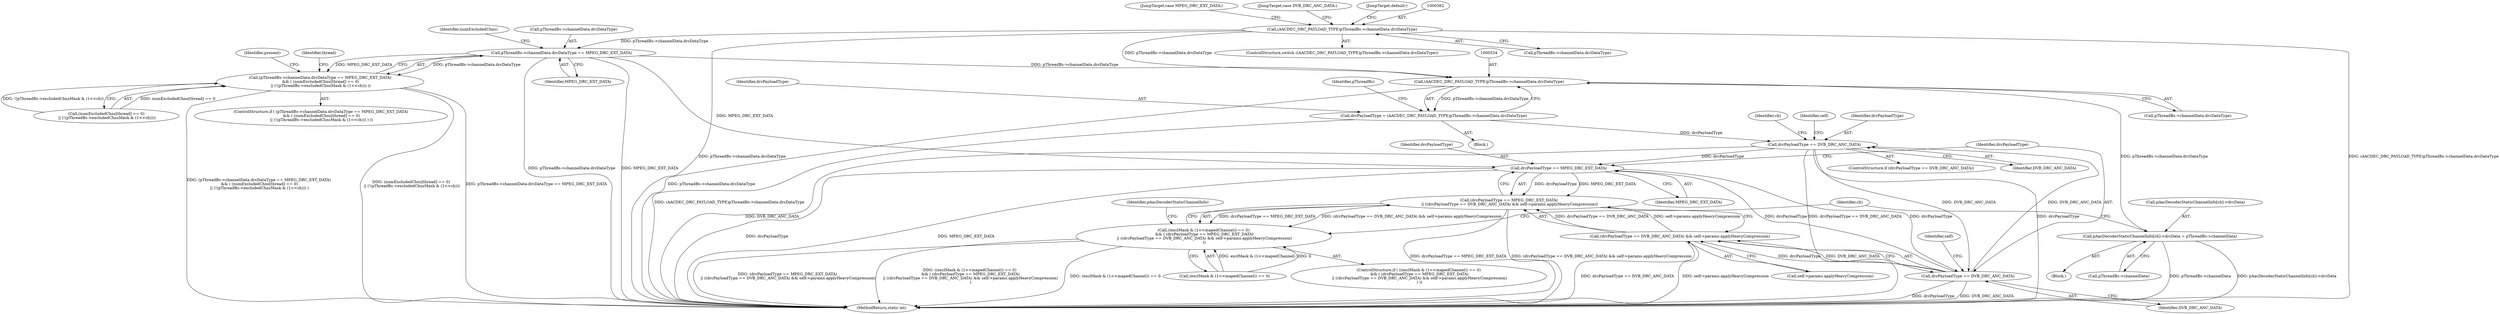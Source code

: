 digraph "0_Android_5d4405f601fa11a8955fd7611532c982420e4206@API" {
"1000476" [label="(Call,pThreadBs->channelData.drcDataType == MPEG_DRC_EXT_DATA)"];
"1000361" [label="(Call,(AACDEC_DRC_PAYLOAD_TYPE)pThreadBs->channelData.drcDataType)"];
"1000475" [label="(Call,(pThreadBs->channelData.drcDataType == MPEG_DRC_EXT_DATA)\n && ( (numExcludedChns[thread] == 0)\n || (!(pThreadBs->excludedChnsMask & (1<<ch))) ))"];
"1000533" [label="(Call,(AACDEC_DRC_PAYLOAD_TYPE)pThreadBs->channelData.drcDataType)"];
"1000531" [label="(Call,drcPayloadType = (AACDEC_DRC_PAYLOAD_TYPE)pThreadBs->channelData.drcDataType)"];
"1000566" [label="(Call,drcPayloadType == DVB_DRC_ANC_DATA)"];
"1000603" [label="(Call,drcPayloadType == MPEG_DRC_EXT_DATA)"];
"1000602" [label="(Call,(drcPayloadType == MPEG_DRC_EXT_DATA)\n || ((drcPayloadType == DVB_DRC_ANC_DATA) && self->params.applyHeavyCompression))"];
"1000594" [label="(Call,((exclMask & (1<<mapedChannel)) == 0)\n && ( (drcPayloadType == MPEG_DRC_EXT_DATA)\n || ((drcPayloadType == DVB_DRC_ANC_DATA) && self->params.applyHeavyCompression)\n ))"];
"1000607" [label="(Call,drcPayloadType == DVB_DRC_ANC_DATA)"];
"1000606" [label="(Call,(drcPayloadType == DVB_DRC_ANC_DATA) && self->params.applyHeavyCompression)"];
"1000616" [label="(Call,pAacDecoderStaticChannelInfo[ch]->drcData = pThreadBs->channelData)"];
"1000371" [label="(JumpTarget,case MPEG_DRC_EXT_DATA:)"];
"1000372" [label="(JumpTarget,case DVB_DRC_ANC_DATA:)"];
"1000579" [label="(Identifier,ch)"];
"1000616" [label="(Call,pAacDecoderStaticChannelInfo[ch]->drcData = pThreadBs->channelData)"];
"1000609" [label="(Identifier,DVB_DRC_ANC_DATA)"];
"1000369" [label="(JumpTarget,default:)"];
"1000533" [label="(Call,(AACDEC_DRC_PAYLOAD_TYPE)pThreadBs->channelData.drcDataType)"];
"1000615" [label="(Block,)"];
"1000499" [label="(Identifier,present)"];
"1000486" [label="(Identifier,numExcludedChns)"];
"1000603" [label="(Call,drcPayloadType == MPEG_DRC_EXT_DATA)"];
"1000565" [label="(ControlStructure,if (drcPayloadType == DVB_DRC_ANC_DATA))"];
"1000466" [label="(Identifier,thread)"];
"1000617" [label="(Call,pAacDecoderStaticChannelInfo[ch]->drcData)"];
"1000361" [label="(Call,(AACDEC_DRC_PAYLOAD_TYPE)pThreadBs->channelData.drcDataType)"];
"1000605" [label="(Identifier,MPEG_DRC_EXT_DATA)"];
"1000610" [label="(Call,self->params.applyHeavyCompression)"];
"1000475" [label="(Call,(pThreadBs->channelData.drcDataType == MPEG_DRC_EXT_DATA)\n && ( (numExcludedChns[thread] == 0)\n || (!(pThreadBs->excludedChnsMask & (1<<ch))) ))"];
"1000593" [label="(ControlStructure,if ( ((exclMask & (1<<mapedChannel)) == 0)\n && ( (drcPayloadType == MPEG_DRC_EXT_DATA)\n || ((drcPayloadType == DVB_DRC_ANC_DATA) && self->params.applyHeavyCompression)\n ) ))"];
"1000604" [label="(Identifier,drcPayloadType)"];
"1000612" [label="(Identifier,self)"];
"1000483" [label="(Call,(numExcludedChns[thread] == 0)\n || (!(pThreadBs->excludedChnsMask & (1<<ch))))"];
"1000360" [label="(ControlStructure,switch ((AACDEC_DRC_PAYLOAD_TYPE)pThreadBs->channelData.drcDataType))"];
"1000477" [label="(Call,pThreadBs->channelData.drcDataType)"];
"1000622" [label="(Call,pThreadBs->channelData)"];
"1000476" [label="(Call,pThreadBs->channelData.drcDataType == MPEG_DRC_EXT_DATA)"];
"1000544" [label="(Identifier,pThreadBs)"];
"1000517" [label="(Block,)"];
"1000595" [label="(Call,(exclMask & (1<<mapedChannel)) == 0)"];
"1000607" [label="(Call,drcPayloadType == DVB_DRC_ANC_DATA)"];
"1000535" [label="(Call,pThreadBs->channelData.drcDataType)"];
"1000602" [label="(Call,(drcPayloadType == MPEG_DRC_EXT_DATA)\n || ((drcPayloadType == DVB_DRC_ANC_DATA) && self->params.applyHeavyCompression))"];
"1000594" [label="(Call,((exclMask & (1<<mapedChannel)) == 0)\n && ( (drcPayloadType == MPEG_DRC_EXT_DATA)\n || ((drcPayloadType == DVB_DRC_ANC_DATA) && self->params.applyHeavyCompression)\n ))"];
"1000568" [label="(Identifier,DVB_DRC_ANC_DATA)"];
"1000566" [label="(Call,drcPayloadType == DVB_DRC_ANC_DATA)"];
"1000608" [label="(Identifier,drcPayloadType)"];
"1000363" [label="(Call,pThreadBs->channelData.drcDataType)"];
"1000572" [label="(Identifier,self)"];
"1000619" [label="(Identifier,pAacDecoderStaticChannelInfo)"];
"1000606" [label="(Call,(drcPayloadType == DVB_DRC_ANC_DATA) && self->params.applyHeavyCompression)"];
"1000567" [label="(Identifier,drcPayloadType)"];
"1000482" [label="(Identifier,MPEG_DRC_EXT_DATA)"];
"1000585" [label="(Identifier,ch)"];
"1000474" [label="(ControlStructure,if ( (pThreadBs->channelData.drcDataType == MPEG_DRC_EXT_DATA)\n && ( (numExcludedChns[thread] == 0)\n || (!(pThreadBs->excludedChnsMask & (1<<ch))) ) ))"];
"1000660" [label="(MethodReturn,static int)"];
"1000532" [label="(Identifier,drcPayloadType)"];
"1000531" [label="(Call,drcPayloadType = (AACDEC_DRC_PAYLOAD_TYPE)pThreadBs->channelData.drcDataType)"];
"1000476" -> "1000475"  [label="AST: "];
"1000476" -> "1000482"  [label="CFG: "];
"1000477" -> "1000476"  [label="AST: "];
"1000482" -> "1000476"  [label="AST: "];
"1000486" -> "1000476"  [label="CFG: "];
"1000475" -> "1000476"  [label="CFG: "];
"1000476" -> "1000660"  [label="DDG: pThreadBs->channelData.drcDataType"];
"1000476" -> "1000660"  [label="DDG: MPEG_DRC_EXT_DATA"];
"1000476" -> "1000475"  [label="DDG: pThreadBs->channelData.drcDataType"];
"1000476" -> "1000475"  [label="DDG: MPEG_DRC_EXT_DATA"];
"1000361" -> "1000476"  [label="DDG: pThreadBs->channelData.drcDataType"];
"1000476" -> "1000533"  [label="DDG: pThreadBs->channelData.drcDataType"];
"1000476" -> "1000603"  [label="DDG: MPEG_DRC_EXT_DATA"];
"1000361" -> "1000360"  [label="AST: "];
"1000361" -> "1000363"  [label="CFG: "];
"1000362" -> "1000361"  [label="AST: "];
"1000363" -> "1000361"  [label="AST: "];
"1000369" -> "1000361"  [label="CFG: "];
"1000371" -> "1000361"  [label="CFG: "];
"1000372" -> "1000361"  [label="CFG: "];
"1000361" -> "1000660"  [label="DDG: (AACDEC_DRC_PAYLOAD_TYPE)pThreadBs->channelData.drcDataType"];
"1000361" -> "1000660"  [label="DDG: pThreadBs->channelData.drcDataType"];
"1000361" -> "1000533"  [label="DDG: pThreadBs->channelData.drcDataType"];
"1000475" -> "1000474"  [label="AST: "];
"1000475" -> "1000483"  [label="CFG: "];
"1000483" -> "1000475"  [label="AST: "];
"1000499" -> "1000475"  [label="CFG: "];
"1000466" -> "1000475"  [label="CFG: "];
"1000475" -> "1000660"  [label="DDG: (numExcludedChns[thread] == 0)\n || (!(pThreadBs->excludedChnsMask & (1<<ch)))"];
"1000475" -> "1000660"  [label="DDG: pThreadBs->channelData.drcDataType == MPEG_DRC_EXT_DATA"];
"1000475" -> "1000660"  [label="DDG: (pThreadBs->channelData.drcDataType == MPEG_DRC_EXT_DATA)\n && ( (numExcludedChns[thread] == 0)\n || (!(pThreadBs->excludedChnsMask & (1<<ch))) )"];
"1000483" -> "1000475"  [label="DDG: numExcludedChns[thread] == 0"];
"1000483" -> "1000475"  [label="DDG: !(pThreadBs->excludedChnsMask & (1<<ch))"];
"1000533" -> "1000531"  [label="AST: "];
"1000533" -> "1000535"  [label="CFG: "];
"1000534" -> "1000533"  [label="AST: "];
"1000535" -> "1000533"  [label="AST: "];
"1000531" -> "1000533"  [label="CFG: "];
"1000533" -> "1000660"  [label="DDG: pThreadBs->channelData.drcDataType"];
"1000533" -> "1000531"  [label="DDG: pThreadBs->channelData.drcDataType"];
"1000533" -> "1000616"  [label="DDG: pThreadBs->channelData.drcDataType"];
"1000531" -> "1000517"  [label="AST: "];
"1000532" -> "1000531"  [label="AST: "];
"1000544" -> "1000531"  [label="CFG: "];
"1000531" -> "1000660"  [label="DDG: (AACDEC_DRC_PAYLOAD_TYPE)pThreadBs->channelData.drcDataType"];
"1000531" -> "1000566"  [label="DDG: drcPayloadType"];
"1000566" -> "1000565"  [label="AST: "];
"1000566" -> "1000568"  [label="CFG: "];
"1000567" -> "1000566"  [label="AST: "];
"1000568" -> "1000566"  [label="AST: "];
"1000572" -> "1000566"  [label="CFG: "];
"1000579" -> "1000566"  [label="CFG: "];
"1000566" -> "1000660"  [label="DDG: DVB_DRC_ANC_DATA"];
"1000566" -> "1000660"  [label="DDG: drcPayloadType == DVB_DRC_ANC_DATA"];
"1000566" -> "1000660"  [label="DDG: drcPayloadType"];
"1000607" -> "1000566"  [label="DDG: DVB_DRC_ANC_DATA"];
"1000566" -> "1000603"  [label="DDG: drcPayloadType"];
"1000566" -> "1000607"  [label="DDG: DVB_DRC_ANC_DATA"];
"1000603" -> "1000602"  [label="AST: "];
"1000603" -> "1000605"  [label="CFG: "];
"1000604" -> "1000603"  [label="AST: "];
"1000605" -> "1000603"  [label="AST: "];
"1000608" -> "1000603"  [label="CFG: "];
"1000602" -> "1000603"  [label="CFG: "];
"1000603" -> "1000660"  [label="DDG: drcPayloadType"];
"1000603" -> "1000660"  [label="DDG: MPEG_DRC_EXT_DATA"];
"1000603" -> "1000602"  [label="DDG: drcPayloadType"];
"1000603" -> "1000602"  [label="DDG: MPEG_DRC_EXT_DATA"];
"1000607" -> "1000603"  [label="DDG: drcPayloadType"];
"1000603" -> "1000607"  [label="DDG: drcPayloadType"];
"1000602" -> "1000594"  [label="AST: "];
"1000602" -> "1000606"  [label="CFG: "];
"1000606" -> "1000602"  [label="AST: "];
"1000594" -> "1000602"  [label="CFG: "];
"1000602" -> "1000660"  [label="DDG: drcPayloadType == MPEG_DRC_EXT_DATA"];
"1000602" -> "1000660"  [label="DDG: (drcPayloadType == DVB_DRC_ANC_DATA) && self->params.applyHeavyCompression"];
"1000602" -> "1000594"  [label="DDG: drcPayloadType == MPEG_DRC_EXT_DATA"];
"1000602" -> "1000594"  [label="DDG: (drcPayloadType == DVB_DRC_ANC_DATA) && self->params.applyHeavyCompression"];
"1000606" -> "1000602"  [label="DDG: drcPayloadType == DVB_DRC_ANC_DATA"];
"1000606" -> "1000602"  [label="DDG: self->params.applyHeavyCompression"];
"1000594" -> "1000593"  [label="AST: "];
"1000594" -> "1000595"  [label="CFG: "];
"1000595" -> "1000594"  [label="AST: "];
"1000619" -> "1000594"  [label="CFG: "];
"1000585" -> "1000594"  [label="CFG: "];
"1000594" -> "1000660"  [label="DDG: (exclMask & (1<<mapedChannel)) == 0"];
"1000594" -> "1000660"  [label="DDG: (drcPayloadType == MPEG_DRC_EXT_DATA)\n || ((drcPayloadType == DVB_DRC_ANC_DATA) && self->params.applyHeavyCompression)"];
"1000594" -> "1000660"  [label="DDG: ((exclMask & (1<<mapedChannel)) == 0)\n && ( (drcPayloadType == MPEG_DRC_EXT_DATA)\n || ((drcPayloadType == DVB_DRC_ANC_DATA) && self->params.applyHeavyCompression)\n )"];
"1000595" -> "1000594"  [label="DDG: exclMask & (1<<mapedChannel)"];
"1000595" -> "1000594"  [label="DDG: 0"];
"1000607" -> "1000606"  [label="AST: "];
"1000607" -> "1000609"  [label="CFG: "];
"1000608" -> "1000607"  [label="AST: "];
"1000609" -> "1000607"  [label="AST: "];
"1000612" -> "1000607"  [label="CFG: "];
"1000606" -> "1000607"  [label="CFG: "];
"1000607" -> "1000660"  [label="DDG: drcPayloadType"];
"1000607" -> "1000660"  [label="DDG: DVB_DRC_ANC_DATA"];
"1000607" -> "1000606"  [label="DDG: drcPayloadType"];
"1000607" -> "1000606"  [label="DDG: DVB_DRC_ANC_DATA"];
"1000606" -> "1000610"  [label="CFG: "];
"1000610" -> "1000606"  [label="AST: "];
"1000606" -> "1000660"  [label="DDG: drcPayloadType == DVB_DRC_ANC_DATA"];
"1000606" -> "1000660"  [label="DDG: self->params.applyHeavyCompression"];
"1000616" -> "1000615"  [label="AST: "];
"1000616" -> "1000622"  [label="CFG: "];
"1000617" -> "1000616"  [label="AST: "];
"1000622" -> "1000616"  [label="AST: "];
"1000585" -> "1000616"  [label="CFG: "];
"1000616" -> "1000660"  [label="DDG: pThreadBs->channelData"];
"1000616" -> "1000660"  [label="DDG: pAacDecoderStaticChannelInfo[ch]->drcData"];
}
